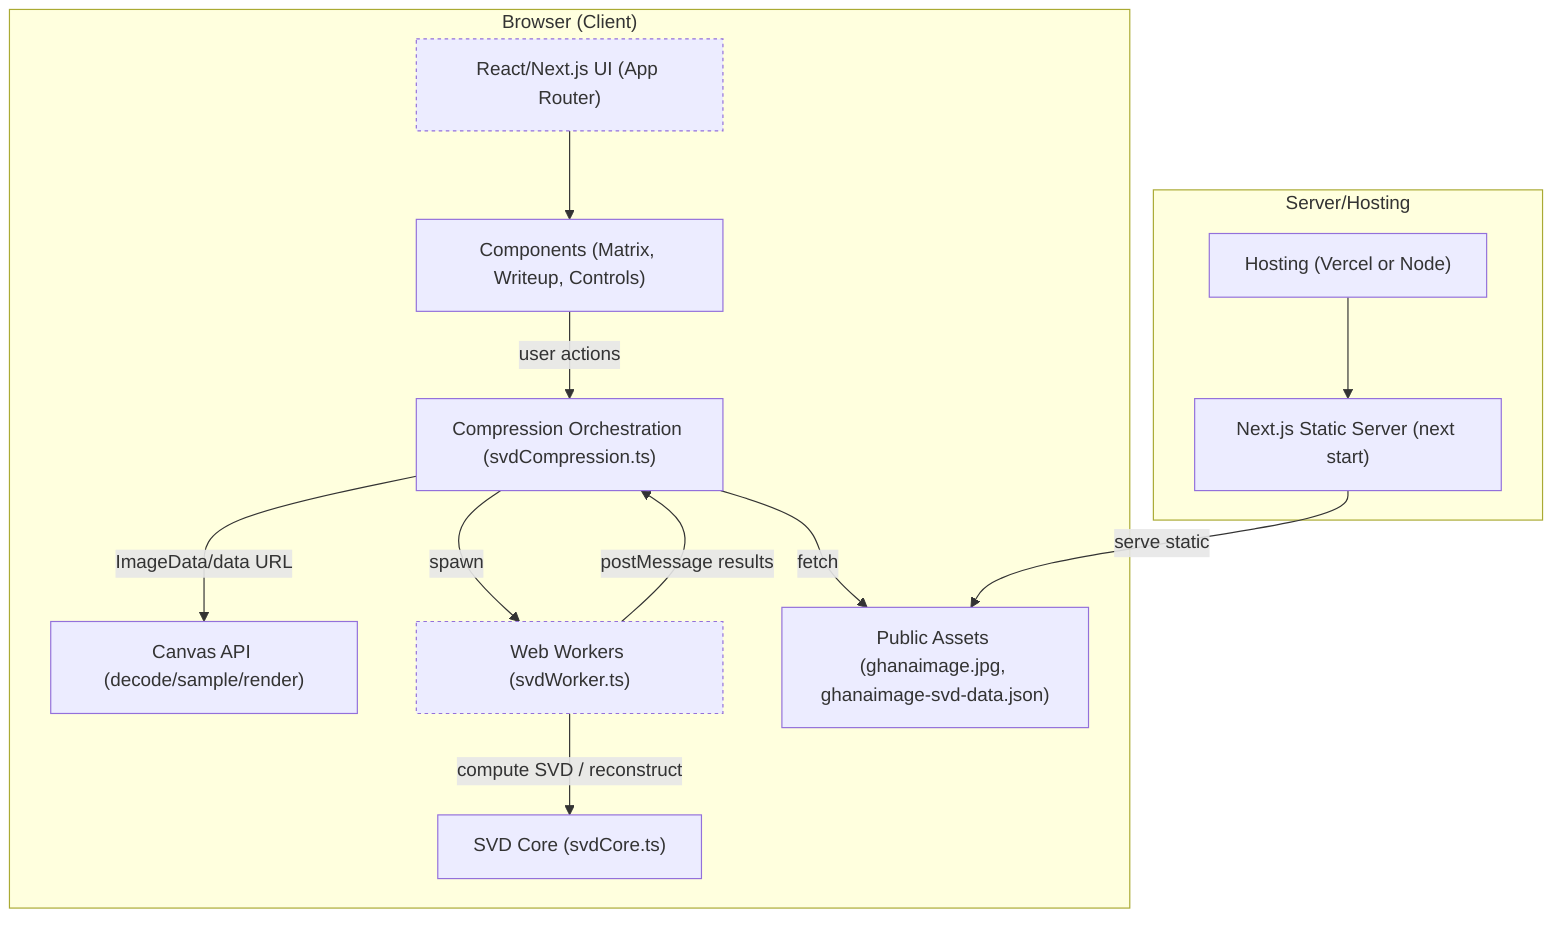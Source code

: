 graph TD
  subgraph "Browser (Client)"
    UI["React/Next.js UI (App Router)"]
    CMP["Components (Matrix, Writeup, Controls)"]
    CANVAS["Canvas API (decode/sample/render)"]
    WW["Web Workers (svdWorker.ts)"]
    SVDCORE["SVD Core (svdCore.ts)"]
    SVDCOMP["Compression Orchestration (svdCompression.ts)"]
    ASSETS["Public Assets (ghanaimage.jpg, ghanaimage-svd-data.json)"]
  end

  subgraph "Server/Hosting"
    NEXT["Next.js Static Server (next start)"]
    HOST["Hosting (Vercel or Node)"]
  end

  UI --> CMP
  CMP -->|user actions| SVDCOMP
  SVDCOMP -->|spawn| WW
  WW -->|compute SVD / reconstruct| SVDCORE
  WW -->|postMessage results| SVDCOMP
  SVDCOMP -->|ImageData/data URL| CANVAS
  SVDCOMP -->|fetch| ASSETS

  NEXT -->|serve static| ASSETS
  HOST --> NEXT

  style UI stroke-dasharray: 3 3
  style WW stroke-dasharray: 3 3
